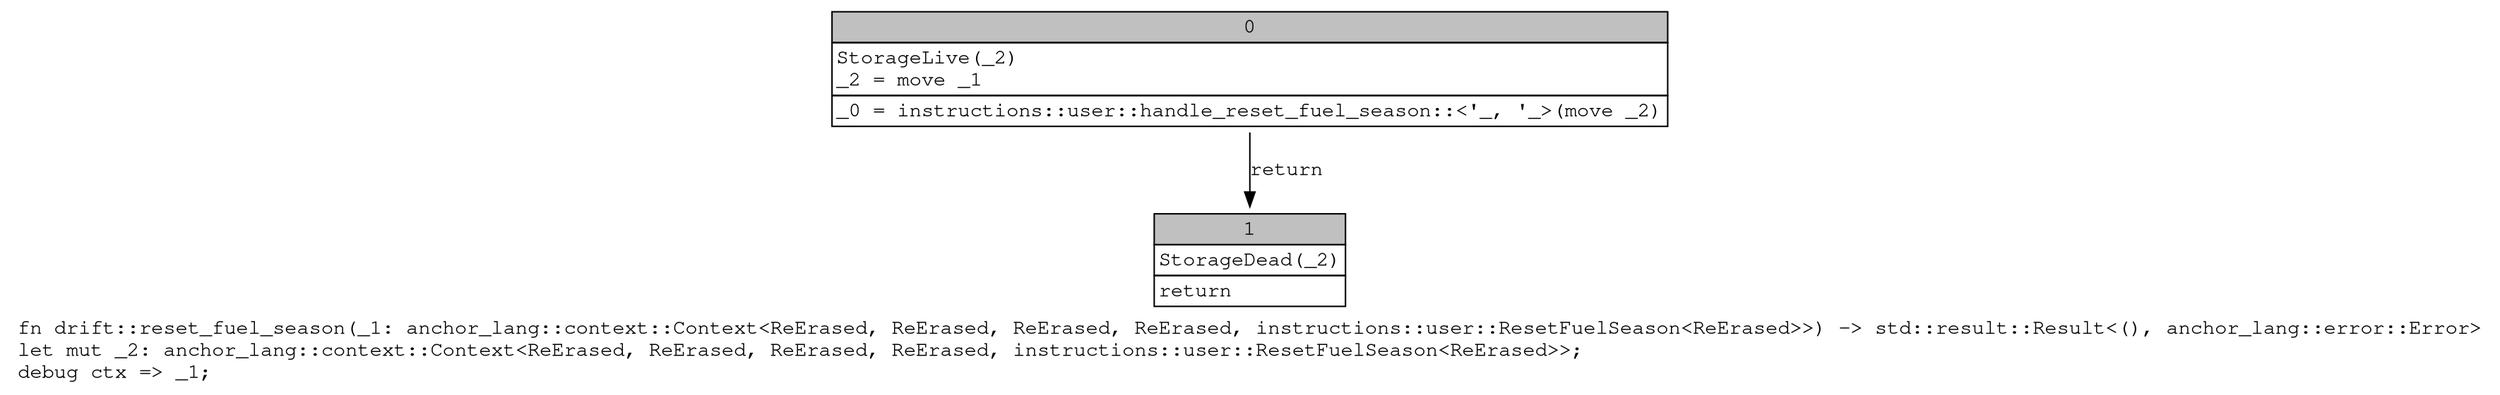 digraph Mir_0_19792 {
    graph [fontname="Courier, monospace"];
    node [fontname="Courier, monospace"];
    edge [fontname="Courier, monospace"];
    label=<fn drift::reset_fuel_season(_1: anchor_lang::context::Context&lt;ReErased, ReErased, ReErased, ReErased, instructions::user::ResetFuelSeason&lt;ReErased&gt;&gt;) -&gt; std::result::Result&lt;(), anchor_lang::error::Error&gt;<br align="left"/>let mut _2: anchor_lang::context::Context&lt;ReErased, ReErased, ReErased, ReErased, instructions::user::ResetFuelSeason&lt;ReErased&gt;&gt;;<br align="left"/>debug ctx =&gt; _1;<br align="left"/>>;
    bb0__0_19792 [shape="none", label=<<table border="0" cellborder="1" cellspacing="0"><tr><td bgcolor="gray" align="center" colspan="1">0</td></tr><tr><td align="left" balign="left">StorageLive(_2)<br/>_2 = move _1<br/></td></tr><tr><td align="left">_0 = instructions::user::handle_reset_fuel_season::&lt;'_, '_&gt;(move _2)</td></tr></table>>];
    bb1__0_19792 [shape="none", label=<<table border="0" cellborder="1" cellspacing="0"><tr><td bgcolor="gray" align="center" colspan="1">1</td></tr><tr><td align="left" balign="left">StorageDead(_2)<br/></td></tr><tr><td align="left">return</td></tr></table>>];
    bb0__0_19792 -> bb1__0_19792 [label="return"];
}
